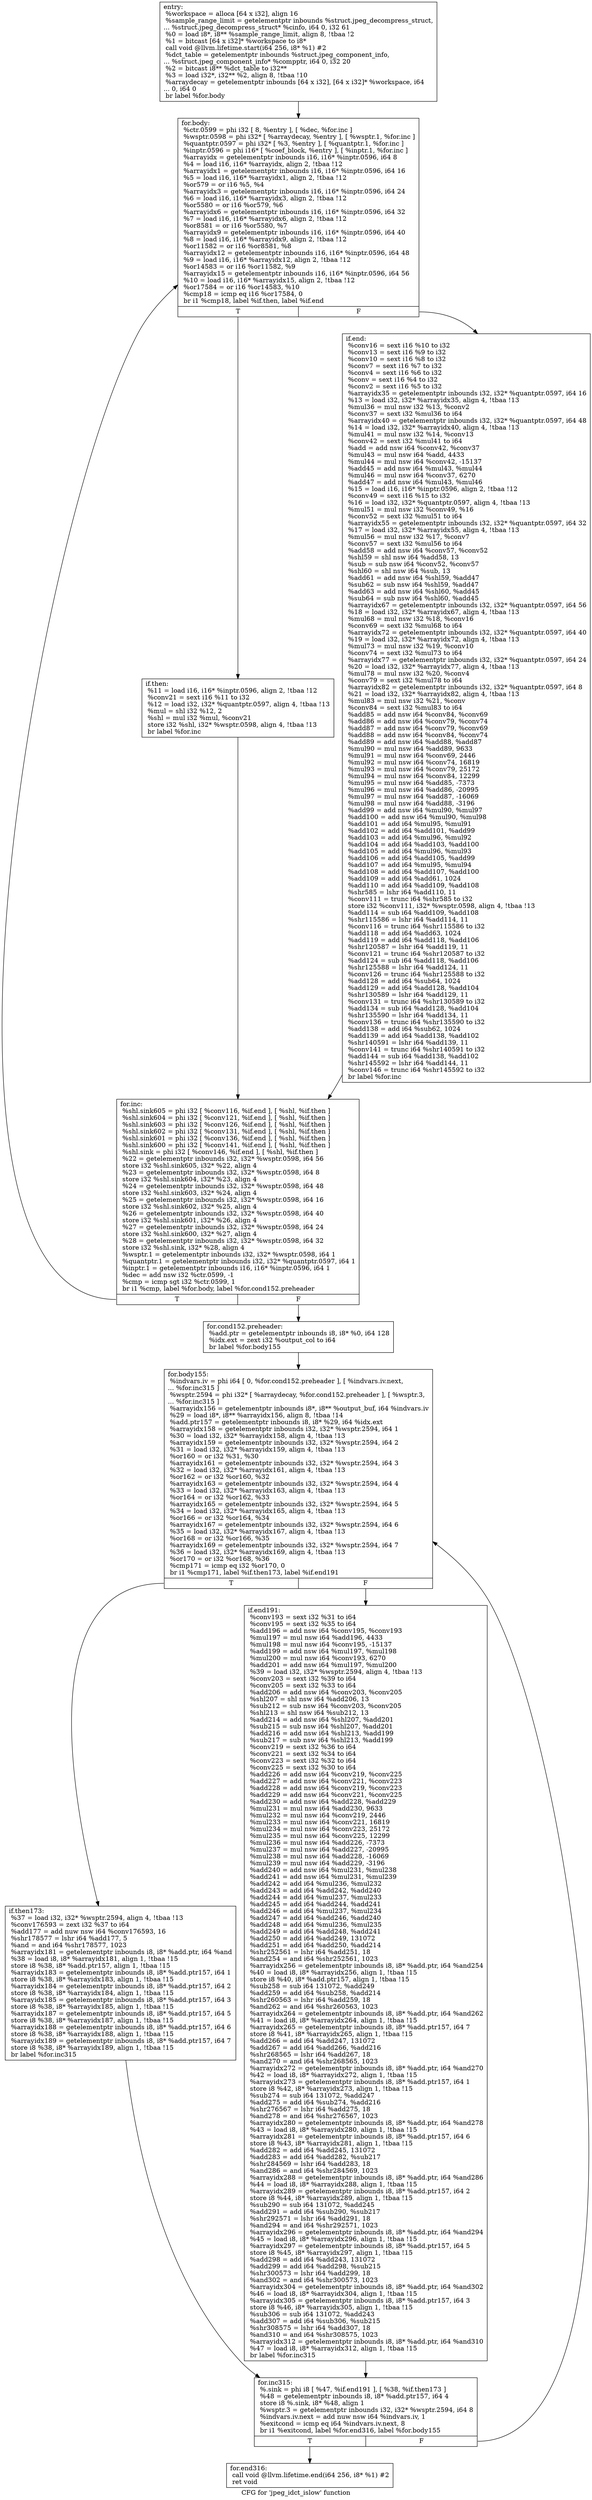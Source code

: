 digraph "CFG for 'jpeg_idct_islow' function" {
	label="CFG for 'jpeg_idct_islow' function";

	Node0x59b0fb0 [shape=record,label="{entry:\l  %workspace = alloca [64 x i32], align 16\l  %sample_range_limit = getelementptr inbounds %struct.jpeg_decompress_struct,\l... %struct.jpeg_decompress_struct* %cinfo, i64 0, i32 61\l  %0 = load i8*, i8** %sample_range_limit, align 8, !tbaa !2\l  %1 = bitcast [64 x i32]* %workspace to i8*\l  call void @llvm.lifetime.start(i64 256, i8* %1) #2\l  %dct_table = getelementptr inbounds %struct.jpeg_component_info,\l... %struct.jpeg_component_info* %compptr, i64 0, i32 20\l  %2 = bitcast i8** %dct_table to i32**\l  %3 = load i32*, i32** %2, align 8, !tbaa !10\l  %arraydecay = getelementptr inbounds [64 x i32], [64 x i32]* %workspace, i64\l... 0, i64 0\l  br label %for.body\l}"];
	Node0x59b0fb0 -> Node0x59b6ad0;
	Node0x59b6c10 [shape=record,label="{for.cond152.preheader:                            \l  %add.ptr = getelementptr inbounds i8, i8* %0, i64 128\l  %idx.ext = zext i32 %output_col to i64\l  br label %for.body155\l}"];
	Node0x59b6c10 -> Node0x59b4690;
	Node0x59b6ad0 [shape=record,label="{for.body:                                         \l  %ctr.0599 = phi i32 [ 8, %entry ], [ %dec, %for.inc ]\l  %wsptr.0598 = phi i32* [ %arraydecay, %entry ], [ %wsptr.1, %for.inc ]\l  %quantptr.0597 = phi i32* [ %3, %entry ], [ %quantptr.1, %for.inc ]\l  %inptr.0596 = phi i16* [ %coef_block, %entry ], [ %inptr.1, %for.inc ]\l  %arrayidx = getelementptr inbounds i16, i16* %inptr.0596, i64 8\l  %4 = load i16, i16* %arrayidx, align 2, !tbaa !12\l  %arrayidx1 = getelementptr inbounds i16, i16* %inptr.0596, i64 16\l  %5 = load i16, i16* %arrayidx1, align 2, !tbaa !12\l  %or579 = or i16 %5, %4\l  %arrayidx3 = getelementptr inbounds i16, i16* %inptr.0596, i64 24\l  %6 = load i16, i16* %arrayidx3, align 2, !tbaa !12\l  %or5580 = or i16 %or579, %6\l  %arrayidx6 = getelementptr inbounds i16, i16* %inptr.0596, i64 32\l  %7 = load i16, i16* %arrayidx6, align 2, !tbaa !12\l  %or8581 = or i16 %or5580, %7\l  %arrayidx9 = getelementptr inbounds i16, i16* %inptr.0596, i64 40\l  %8 = load i16, i16* %arrayidx9, align 2, !tbaa !12\l  %or11582 = or i16 %or8581, %8\l  %arrayidx12 = getelementptr inbounds i16, i16* %inptr.0596, i64 48\l  %9 = load i16, i16* %arrayidx12, align 2, !tbaa !12\l  %or14583 = or i16 %or11582, %9\l  %arrayidx15 = getelementptr inbounds i16, i16* %inptr.0596, i64 56\l  %10 = load i16, i16* %arrayidx15, align 2, !tbaa !12\l  %or17584 = or i16 %or14583, %10\l  %cmp18 = icmp eq i16 %or17584, 0\l  br i1 %cmp18, label %if.then, label %if.end\l|{<s0>T|<s1>F}}"];
	Node0x59b6ad0:s0 -> Node0x59b7980;
	Node0x59b6ad0:s1 -> Node0x59b8f20;
	Node0x59b7980 [shape=record,label="{if.then:                                          \l  %11 = load i16, i16* %inptr.0596, align 2, !tbaa !12\l  %conv21 = sext i16 %11 to i32\l  %12 = load i32, i32* %quantptr.0597, align 4, !tbaa !13\l  %mul = shl i32 %12, 2\l  %shl = mul i32 %mul, %conv21\l  store i32 %shl, i32* %wsptr.0598, align 4, !tbaa !13\l  br label %for.inc\l}"];
	Node0x59b7980 -> Node0x59b7080;
	Node0x59b8f20 [shape=record,label="{if.end:                                           \l  %conv16 = sext i16 %10 to i32\l  %conv13 = sext i16 %9 to i32\l  %conv10 = sext i16 %8 to i32\l  %conv7 = sext i16 %7 to i32\l  %conv4 = sext i16 %6 to i32\l  %conv = sext i16 %4 to i32\l  %conv2 = sext i16 %5 to i32\l  %arrayidx35 = getelementptr inbounds i32, i32* %quantptr.0597, i64 16\l  %13 = load i32, i32* %arrayidx35, align 4, !tbaa !13\l  %mul36 = mul nsw i32 %13, %conv2\l  %conv37 = sext i32 %mul36 to i64\l  %arrayidx40 = getelementptr inbounds i32, i32* %quantptr.0597, i64 48\l  %14 = load i32, i32* %arrayidx40, align 4, !tbaa !13\l  %mul41 = mul nsw i32 %14, %conv13\l  %conv42 = sext i32 %mul41 to i64\l  %add = add nsw i64 %conv42, %conv37\l  %mul43 = mul nsw i64 %add, 4433\l  %mul44 = mul nsw i64 %conv42, -15137\l  %add45 = add nsw i64 %mul43, %mul44\l  %mul46 = mul nsw i64 %conv37, 6270\l  %add47 = add nsw i64 %mul43, %mul46\l  %15 = load i16, i16* %inptr.0596, align 2, !tbaa !12\l  %conv49 = sext i16 %15 to i32\l  %16 = load i32, i32* %quantptr.0597, align 4, !tbaa !13\l  %mul51 = mul nsw i32 %conv49, %16\l  %conv52 = sext i32 %mul51 to i64\l  %arrayidx55 = getelementptr inbounds i32, i32* %quantptr.0597, i64 32\l  %17 = load i32, i32* %arrayidx55, align 4, !tbaa !13\l  %mul56 = mul nsw i32 %17, %conv7\l  %conv57 = sext i32 %mul56 to i64\l  %add58 = add nsw i64 %conv57, %conv52\l  %shl59 = shl nsw i64 %add58, 13\l  %sub = sub nsw i64 %conv52, %conv57\l  %shl60 = shl nsw i64 %sub, 13\l  %add61 = add nsw i64 %shl59, %add47\l  %sub62 = sub nsw i64 %shl59, %add47\l  %add63 = add nsw i64 %shl60, %add45\l  %sub64 = sub nsw i64 %shl60, %add45\l  %arrayidx67 = getelementptr inbounds i32, i32* %quantptr.0597, i64 56\l  %18 = load i32, i32* %arrayidx67, align 4, !tbaa !13\l  %mul68 = mul nsw i32 %18, %conv16\l  %conv69 = sext i32 %mul68 to i64\l  %arrayidx72 = getelementptr inbounds i32, i32* %quantptr.0597, i64 40\l  %19 = load i32, i32* %arrayidx72, align 4, !tbaa !13\l  %mul73 = mul nsw i32 %19, %conv10\l  %conv74 = sext i32 %mul73 to i64\l  %arrayidx77 = getelementptr inbounds i32, i32* %quantptr.0597, i64 24\l  %20 = load i32, i32* %arrayidx77, align 4, !tbaa !13\l  %mul78 = mul nsw i32 %20, %conv4\l  %conv79 = sext i32 %mul78 to i64\l  %arrayidx82 = getelementptr inbounds i32, i32* %quantptr.0597, i64 8\l  %21 = load i32, i32* %arrayidx82, align 4, !tbaa !13\l  %mul83 = mul nsw i32 %21, %conv\l  %conv84 = sext i32 %mul83 to i64\l  %add85 = add nsw i64 %conv84, %conv69\l  %add86 = add nsw i64 %conv79, %conv74\l  %add87 = add nsw i64 %conv79, %conv69\l  %add88 = add nsw i64 %conv84, %conv74\l  %add89 = add nsw i64 %add88, %add87\l  %mul90 = mul nsw i64 %add89, 9633\l  %mul91 = mul nsw i64 %conv69, 2446\l  %mul92 = mul nsw i64 %conv74, 16819\l  %mul93 = mul nsw i64 %conv79, 25172\l  %mul94 = mul nsw i64 %conv84, 12299\l  %mul95 = mul nsw i64 %add85, -7373\l  %mul96 = mul nsw i64 %add86, -20995\l  %mul97 = mul nsw i64 %add87, -16069\l  %mul98 = mul nsw i64 %add88, -3196\l  %add99 = add nsw i64 %mul90, %mul97\l  %add100 = add nsw i64 %mul90, %mul98\l  %add101 = add i64 %mul95, %mul91\l  %add102 = add i64 %add101, %add99\l  %add103 = add i64 %mul96, %mul92\l  %add104 = add i64 %add103, %add100\l  %add105 = add i64 %mul96, %mul93\l  %add106 = add i64 %add105, %add99\l  %add107 = add i64 %mul95, %mul94\l  %add108 = add i64 %add107, %add100\l  %add109 = add i64 %add61, 1024\l  %add110 = add i64 %add109, %add108\l  %shr585 = lshr i64 %add110, 11\l  %conv111 = trunc i64 %shr585 to i32\l  store i32 %conv111, i32* %wsptr.0598, align 4, !tbaa !13\l  %add114 = sub i64 %add109, %add108\l  %shr115586 = lshr i64 %add114, 11\l  %conv116 = trunc i64 %shr115586 to i32\l  %add118 = add i64 %add63, 1024\l  %add119 = add i64 %add118, %add106\l  %shr120587 = lshr i64 %add119, 11\l  %conv121 = trunc i64 %shr120587 to i32\l  %add124 = sub i64 %add118, %add106\l  %shr125588 = lshr i64 %add124, 11\l  %conv126 = trunc i64 %shr125588 to i32\l  %add128 = add i64 %sub64, 1024\l  %add129 = add i64 %add128, %add104\l  %shr130589 = lshr i64 %add129, 11\l  %conv131 = trunc i64 %shr130589 to i32\l  %add134 = sub i64 %add128, %add104\l  %shr135590 = lshr i64 %add134, 11\l  %conv136 = trunc i64 %shr135590 to i32\l  %add138 = add i64 %sub62, 1024\l  %add139 = add i64 %add138, %add102\l  %shr140591 = lshr i64 %add139, 11\l  %conv141 = trunc i64 %shr140591 to i32\l  %add144 = sub i64 %add138, %add102\l  %shr145592 = lshr i64 %add144, 11\l  %conv146 = trunc i64 %shr145592 to i32\l  br label %for.inc\l}"];
	Node0x59b8f20 -> Node0x59b7080;
	Node0x59b7080 [shape=record,label="{for.inc:                                          \l  %shl.sink605 = phi i32 [ %conv116, %if.end ], [ %shl, %if.then ]\l  %shl.sink604 = phi i32 [ %conv121, %if.end ], [ %shl, %if.then ]\l  %shl.sink603 = phi i32 [ %conv126, %if.end ], [ %shl, %if.then ]\l  %shl.sink602 = phi i32 [ %conv131, %if.end ], [ %shl, %if.then ]\l  %shl.sink601 = phi i32 [ %conv136, %if.end ], [ %shl, %if.then ]\l  %shl.sink600 = phi i32 [ %conv141, %if.end ], [ %shl, %if.then ]\l  %shl.sink = phi i32 [ %conv146, %if.end ], [ %shl, %if.then ]\l  %22 = getelementptr inbounds i32, i32* %wsptr.0598, i64 56\l  store i32 %shl.sink605, i32* %22, align 4\l  %23 = getelementptr inbounds i32, i32* %wsptr.0598, i64 8\l  store i32 %shl.sink604, i32* %23, align 4\l  %24 = getelementptr inbounds i32, i32* %wsptr.0598, i64 48\l  store i32 %shl.sink603, i32* %24, align 4\l  %25 = getelementptr inbounds i32, i32* %wsptr.0598, i64 16\l  store i32 %shl.sink602, i32* %25, align 4\l  %26 = getelementptr inbounds i32, i32* %wsptr.0598, i64 40\l  store i32 %shl.sink601, i32* %26, align 4\l  %27 = getelementptr inbounds i32, i32* %wsptr.0598, i64 24\l  store i32 %shl.sink600, i32* %27, align 4\l  %28 = getelementptr inbounds i32, i32* %wsptr.0598, i64 32\l  store i32 %shl.sink, i32* %28, align 4\l  %wsptr.1 = getelementptr inbounds i32, i32* %wsptr.0598, i64 1\l  %quantptr.1 = getelementptr inbounds i32, i32* %quantptr.0597, i64 1\l  %inptr.1 = getelementptr inbounds i16, i16* %inptr.0596, i64 1\l  %dec = add nsw i32 %ctr.0599, -1\l  %cmp = icmp sgt i32 %ctr.0599, 1\l  br i1 %cmp, label %for.body, label %for.cond152.preheader\l|{<s0>T|<s1>F}}"];
	Node0x59b7080:s0 -> Node0x59b6ad0;
	Node0x59b7080:s1 -> Node0x59b6c10;
	Node0x59b4690 [shape=record,label="{for.body155:                                      \l  %indvars.iv = phi i64 [ 0, %for.cond152.preheader ], [ %indvars.iv.next,\l... %for.inc315 ]\l  %wsptr.2594 = phi i32* [ %arraydecay, %for.cond152.preheader ], [ %wsptr.3,\l... %for.inc315 ]\l  %arrayidx156 = getelementptr inbounds i8*, i8** %output_buf, i64 %indvars.iv\l  %29 = load i8*, i8** %arrayidx156, align 8, !tbaa !14\l  %add.ptr157 = getelementptr inbounds i8, i8* %29, i64 %idx.ext\l  %arrayidx158 = getelementptr inbounds i32, i32* %wsptr.2594, i64 1\l  %30 = load i32, i32* %arrayidx158, align 4, !tbaa !13\l  %arrayidx159 = getelementptr inbounds i32, i32* %wsptr.2594, i64 2\l  %31 = load i32, i32* %arrayidx159, align 4, !tbaa !13\l  %or160 = or i32 %31, %30\l  %arrayidx161 = getelementptr inbounds i32, i32* %wsptr.2594, i64 3\l  %32 = load i32, i32* %arrayidx161, align 4, !tbaa !13\l  %or162 = or i32 %or160, %32\l  %arrayidx163 = getelementptr inbounds i32, i32* %wsptr.2594, i64 4\l  %33 = load i32, i32* %arrayidx163, align 4, !tbaa !13\l  %or164 = or i32 %or162, %33\l  %arrayidx165 = getelementptr inbounds i32, i32* %wsptr.2594, i64 5\l  %34 = load i32, i32* %arrayidx165, align 4, !tbaa !13\l  %or166 = or i32 %or164, %34\l  %arrayidx167 = getelementptr inbounds i32, i32* %wsptr.2594, i64 6\l  %35 = load i32, i32* %arrayidx167, align 4, !tbaa !13\l  %or168 = or i32 %or166, %35\l  %arrayidx169 = getelementptr inbounds i32, i32* %wsptr.2594, i64 7\l  %36 = load i32, i32* %arrayidx169, align 4, !tbaa !13\l  %or170 = or i32 %or168, %36\l  %cmp171 = icmp eq i32 %or170, 0\l  br i1 %cmp171, label %if.then173, label %if.end191\l|{<s0>T|<s1>F}}"];
	Node0x59b4690:s0 -> Node0x59c17b0;
	Node0x59b4690:s1 -> Node0x59c1890;
	Node0x59c17b0 [shape=record,label="{if.then173:                                       \l  %37 = load i32, i32* %wsptr.2594, align 4, !tbaa !13\l  %conv176593 = zext i32 %37 to i64\l  %add177 = add nuw nsw i64 %conv176593, 16\l  %shr178577 = lshr i64 %add177, 5\l  %and = and i64 %shr178577, 1023\l  %arrayidx181 = getelementptr inbounds i8, i8* %add.ptr, i64 %and\l  %38 = load i8, i8* %arrayidx181, align 1, !tbaa !15\l  store i8 %38, i8* %add.ptr157, align 1, !tbaa !15\l  %arrayidx183 = getelementptr inbounds i8, i8* %add.ptr157, i64 1\l  store i8 %38, i8* %arrayidx183, align 1, !tbaa !15\l  %arrayidx184 = getelementptr inbounds i8, i8* %add.ptr157, i64 2\l  store i8 %38, i8* %arrayidx184, align 1, !tbaa !15\l  %arrayidx185 = getelementptr inbounds i8, i8* %add.ptr157, i64 3\l  store i8 %38, i8* %arrayidx185, align 1, !tbaa !15\l  %arrayidx187 = getelementptr inbounds i8, i8* %add.ptr157, i64 5\l  store i8 %38, i8* %arrayidx187, align 1, !tbaa !15\l  %arrayidx188 = getelementptr inbounds i8, i8* %add.ptr157, i64 6\l  store i8 %38, i8* %arrayidx188, align 1, !tbaa !15\l  %arrayidx189 = getelementptr inbounds i8, i8* %add.ptr157, i64 7\l  store i8 %38, i8* %arrayidx189, align 1, !tbaa !15\l  br label %for.inc315\l}"];
	Node0x59c17b0 -> Node0x59c0440;
	Node0x59c1890 [shape=record,label="{if.end191:                                        \l  %conv193 = sext i32 %31 to i64\l  %conv195 = sext i32 %35 to i64\l  %add196 = add nsw i64 %conv195, %conv193\l  %mul197 = mul nsw i64 %add196, 4433\l  %mul198 = mul nsw i64 %conv195, -15137\l  %add199 = add nsw i64 %mul197, %mul198\l  %mul200 = mul nsw i64 %conv193, 6270\l  %add201 = add nsw i64 %mul197, %mul200\l  %39 = load i32, i32* %wsptr.2594, align 4, !tbaa !13\l  %conv203 = sext i32 %39 to i64\l  %conv205 = sext i32 %33 to i64\l  %add206 = add nsw i64 %conv203, %conv205\l  %shl207 = shl nsw i64 %add206, 13\l  %sub212 = sub nsw i64 %conv203, %conv205\l  %shl213 = shl nsw i64 %sub212, 13\l  %add214 = add nsw i64 %shl207, %add201\l  %sub215 = sub nsw i64 %shl207, %add201\l  %add216 = add nsw i64 %shl213, %add199\l  %sub217 = sub nsw i64 %shl213, %add199\l  %conv219 = sext i32 %36 to i64\l  %conv221 = sext i32 %34 to i64\l  %conv223 = sext i32 %32 to i64\l  %conv225 = sext i32 %30 to i64\l  %add226 = add nsw i64 %conv219, %conv225\l  %add227 = add nsw i64 %conv221, %conv223\l  %add228 = add nsw i64 %conv219, %conv223\l  %add229 = add nsw i64 %conv221, %conv225\l  %add230 = add nsw i64 %add228, %add229\l  %mul231 = mul nsw i64 %add230, 9633\l  %mul232 = mul nsw i64 %conv219, 2446\l  %mul233 = mul nsw i64 %conv221, 16819\l  %mul234 = mul nsw i64 %conv223, 25172\l  %mul235 = mul nsw i64 %conv225, 12299\l  %mul236 = mul nsw i64 %add226, -7373\l  %mul237 = mul nsw i64 %add227, -20995\l  %mul238 = mul nsw i64 %add228, -16069\l  %mul239 = mul nsw i64 %add229, -3196\l  %add240 = add nsw i64 %mul231, %mul238\l  %add241 = add nsw i64 %mul231, %mul239\l  %add242 = add i64 %mul236, %mul232\l  %add243 = add i64 %add242, %add240\l  %add244 = add i64 %mul237, %mul233\l  %add245 = add i64 %add244, %add241\l  %add246 = add i64 %mul237, %mul234\l  %add247 = add i64 %add246, %add240\l  %add248 = add i64 %mul236, %mul235\l  %add249 = add i64 %add248, %add241\l  %add250 = add i64 %add249, 131072\l  %add251 = add i64 %add250, %add214\l  %shr252561 = lshr i64 %add251, 18\l  %and254 = and i64 %shr252561, 1023\l  %arrayidx256 = getelementptr inbounds i8, i8* %add.ptr, i64 %and254\l  %40 = load i8, i8* %arrayidx256, align 1, !tbaa !15\l  store i8 %40, i8* %add.ptr157, align 1, !tbaa !15\l  %sub258 = sub i64 131072, %add249\l  %add259 = add i64 %sub258, %add214\l  %shr260563 = lshr i64 %add259, 18\l  %and262 = and i64 %shr260563, 1023\l  %arrayidx264 = getelementptr inbounds i8, i8* %add.ptr, i64 %and262\l  %41 = load i8, i8* %arrayidx264, align 1, !tbaa !15\l  %arrayidx265 = getelementptr inbounds i8, i8* %add.ptr157, i64 7\l  store i8 %41, i8* %arrayidx265, align 1, !tbaa !15\l  %add266 = add i64 %add247, 131072\l  %add267 = add i64 %add266, %add216\l  %shr268565 = lshr i64 %add267, 18\l  %and270 = and i64 %shr268565, 1023\l  %arrayidx272 = getelementptr inbounds i8, i8* %add.ptr, i64 %and270\l  %42 = load i8, i8* %arrayidx272, align 1, !tbaa !15\l  %arrayidx273 = getelementptr inbounds i8, i8* %add.ptr157, i64 1\l  store i8 %42, i8* %arrayidx273, align 1, !tbaa !15\l  %sub274 = sub i64 131072, %add247\l  %add275 = add i64 %sub274, %add216\l  %shr276567 = lshr i64 %add275, 18\l  %and278 = and i64 %shr276567, 1023\l  %arrayidx280 = getelementptr inbounds i8, i8* %add.ptr, i64 %and278\l  %43 = load i8, i8* %arrayidx280, align 1, !tbaa !15\l  %arrayidx281 = getelementptr inbounds i8, i8* %add.ptr157, i64 6\l  store i8 %43, i8* %arrayidx281, align 1, !tbaa !15\l  %add282 = add i64 %add245, 131072\l  %add283 = add i64 %add282, %sub217\l  %shr284569 = lshr i64 %add283, 18\l  %and286 = and i64 %shr284569, 1023\l  %arrayidx288 = getelementptr inbounds i8, i8* %add.ptr, i64 %and286\l  %44 = load i8, i8* %arrayidx288, align 1, !tbaa !15\l  %arrayidx289 = getelementptr inbounds i8, i8* %add.ptr157, i64 2\l  store i8 %44, i8* %arrayidx289, align 1, !tbaa !15\l  %sub290 = sub i64 131072, %add245\l  %add291 = add i64 %sub290, %sub217\l  %shr292571 = lshr i64 %add291, 18\l  %and294 = and i64 %shr292571, 1023\l  %arrayidx296 = getelementptr inbounds i8, i8* %add.ptr, i64 %and294\l  %45 = load i8, i8* %arrayidx296, align 1, !tbaa !15\l  %arrayidx297 = getelementptr inbounds i8, i8* %add.ptr157, i64 5\l  store i8 %45, i8* %arrayidx297, align 1, !tbaa !15\l  %add298 = add i64 %add243, 131072\l  %add299 = add i64 %add298, %sub215\l  %shr300573 = lshr i64 %add299, 18\l  %and302 = and i64 %shr300573, 1023\l  %arrayidx304 = getelementptr inbounds i8, i8* %add.ptr, i64 %and302\l  %46 = load i8, i8* %arrayidx304, align 1, !tbaa !15\l  %arrayidx305 = getelementptr inbounds i8, i8* %add.ptr157, i64 3\l  store i8 %46, i8* %arrayidx305, align 1, !tbaa !15\l  %sub306 = sub i64 131072, %add243\l  %add307 = add i64 %sub306, %sub215\l  %shr308575 = lshr i64 %add307, 18\l  %and310 = and i64 %shr308575, 1023\l  %arrayidx312 = getelementptr inbounds i8, i8* %add.ptr, i64 %and310\l  %47 = load i8, i8* %arrayidx312, align 1, !tbaa !15\l  br label %for.inc315\l}"];
	Node0x59c1890 -> Node0x59c0440;
	Node0x59c0440 [shape=record,label="{for.inc315:                                       \l  %.sink = phi i8 [ %47, %if.end191 ], [ %38, %if.then173 ]\l  %48 = getelementptr inbounds i8, i8* %add.ptr157, i64 4\l  store i8 %.sink, i8* %48, align 1\l  %wsptr.3 = getelementptr inbounds i32, i32* %wsptr.2594, i64 8\l  %indvars.iv.next = add nuw nsw i64 %indvars.iv, 1\l  %exitcond = icmp eq i64 %indvars.iv.next, 8\l  br i1 %exitcond, label %for.end316, label %for.body155\l|{<s0>T|<s1>F}}"];
	Node0x59c0440:s0 -> Node0x59c9ee0;
	Node0x59c0440:s1 -> Node0x59b4690;
	Node0x59c9ee0 [shape=record,label="{for.end316:                                       \l  call void @llvm.lifetime.end(i64 256, i8* %1) #2\l  ret void\l}"];
}
